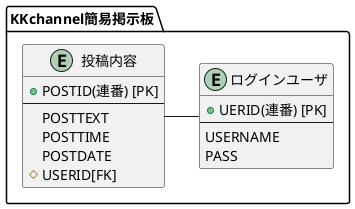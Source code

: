 @startuml
package "KKchannel簡易掲示板" {
    entity "ログインユーザ" as LOGINUSER {
        + UERID(連番) [PK]
        ----
        USERNAME
        PASS
    }

    entity "投稿内容" as CONTENTS {
         + POSTID(連番) [PK]
        ----
        POSTTEXT
        POSTTIME
        POSTDATE
        # USERID[FK]
    }

    LOGINUSER --l-- CONTENTS

}
@enduml
